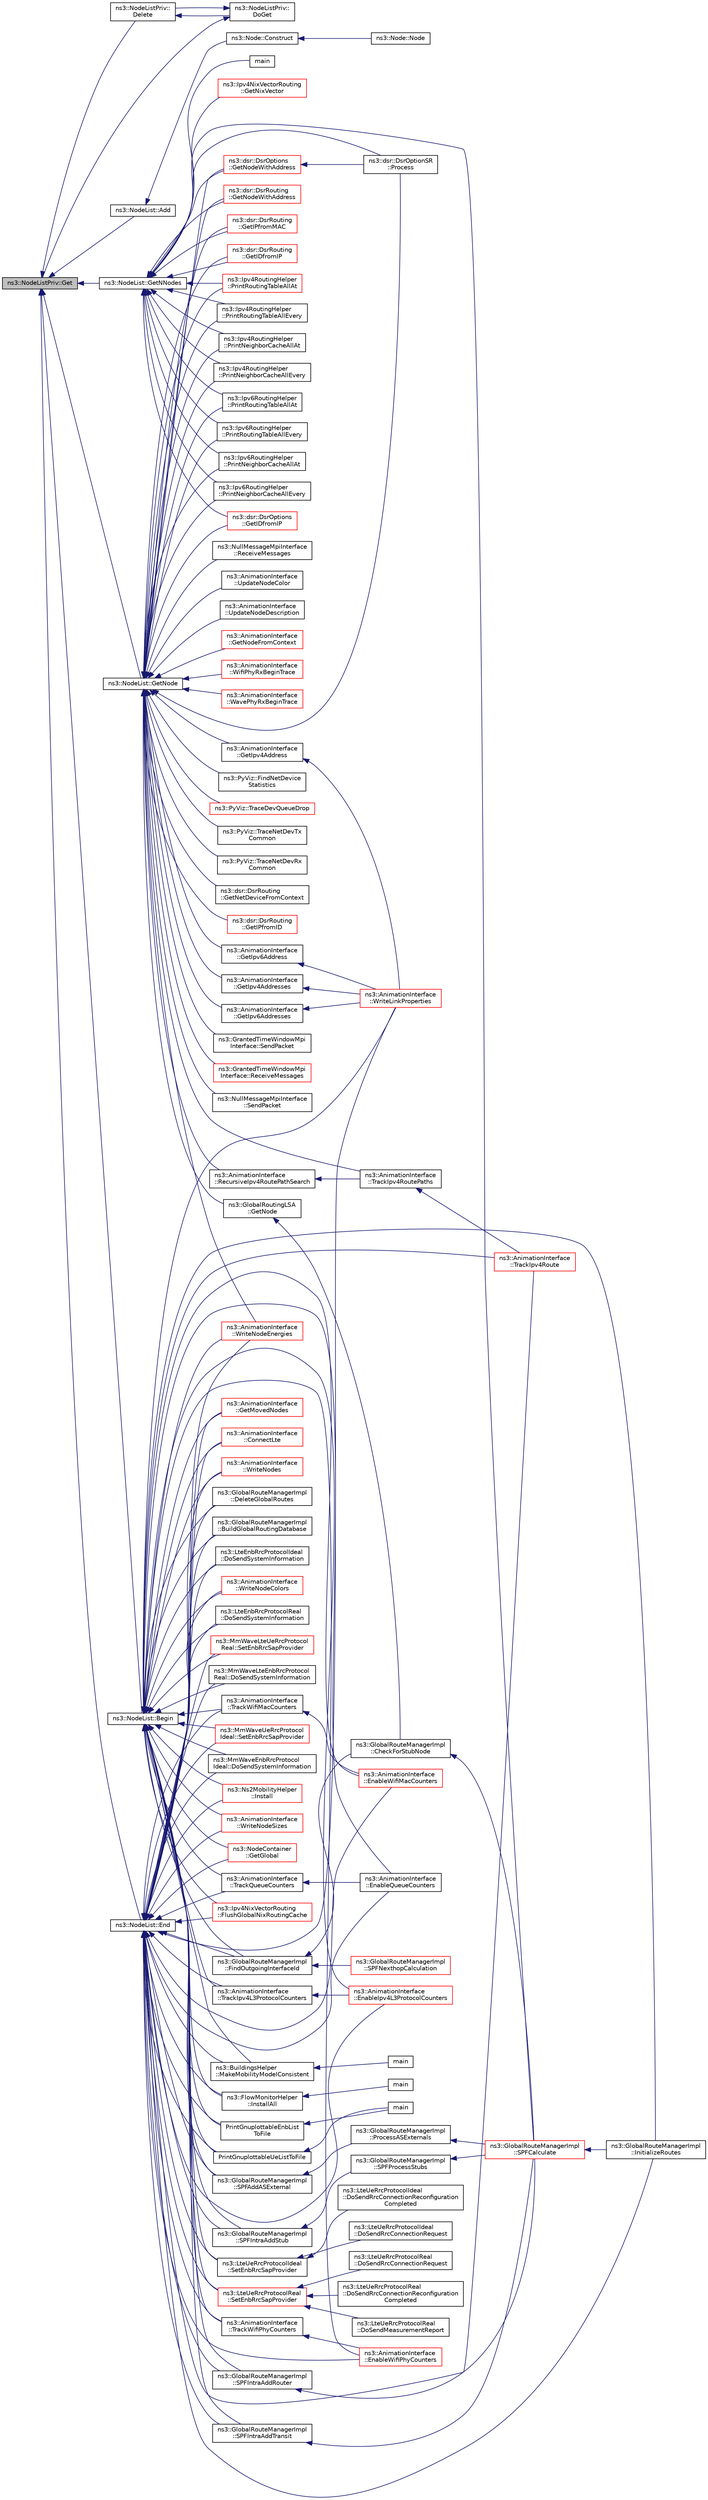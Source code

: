 digraph "ns3::NodeListPriv::Get"
{
  edge [fontname="Helvetica",fontsize="10",labelfontname="Helvetica",labelfontsize="10"];
  node [fontname="Helvetica",fontsize="10",shape=record];
  rankdir="LR";
  Node1 [label="ns3::NodeListPriv::Get",height=0.2,width=0.4,color="black", fillcolor="grey75", style="filled", fontcolor="black"];
  Node1 -> Node2 [dir="back",color="midnightblue",fontsize="10",style="solid"];
  Node2 [label="ns3::NodeListPriv::\lDelete",height=0.2,width=0.4,color="black", fillcolor="white", style="filled",URL="$d4/d49/classns3_1_1NodeListPriv.html#a74f1811844a3891e71d8d9adbe81c33e",tooltip="Delete the nodes list object. "];
  Node2 -> Node3 [dir="back",color="midnightblue",fontsize="10",style="solid"];
  Node3 [label="ns3::NodeListPriv::\lDoGet",height=0.2,width=0.4,color="black", fillcolor="white", style="filled",URL="$d4/d49/classns3_1_1NodeListPriv.html#a6f0222de939567a488905f1c6876c4ca",tooltip="Get the node list object. "];
  Node3 -> Node1 [dir="back",color="midnightblue",fontsize="10",style="solid"];
  Node3 -> Node2 [dir="back",color="midnightblue",fontsize="10",style="solid"];
  Node1 -> Node4 [dir="back",color="midnightblue",fontsize="10",style="solid"];
  Node4 [label="ns3::NodeList::Add",height=0.2,width=0.4,color="black", fillcolor="white", style="filled",URL="$d0/dd8/classns3_1_1NodeList.html#a92f9b44065e4f643bf8071a30ccddff6"];
  Node4 -> Node5 [dir="back",color="midnightblue",fontsize="10",style="solid"];
  Node5 [label="ns3::Node::Construct",height=0.2,width=0.4,color="black", fillcolor="white", style="filled",URL="$dd/ded/classns3_1_1Node.html#a42d5825649aeb147d7e5e49067b4bcb7",tooltip="Finish node&#39;s construction by setting the correct node ID. "];
  Node5 -> Node6 [dir="back",color="midnightblue",fontsize="10",style="solid"];
  Node6 [label="ns3::Node::Node",height=0.2,width=0.4,color="black", fillcolor="white", style="filled",URL="$dd/ded/classns3_1_1Node.html#acafd181365f06486940e936c90e90e21"];
  Node1 -> Node7 [dir="back",color="midnightblue",fontsize="10",style="solid"];
  Node7 [label="ns3::NodeList::Begin",height=0.2,width=0.4,color="black", fillcolor="white", style="filled",URL="$d0/dd8/classns3_1_1NodeList.html#a93d2211831f5cb71d1dbb721e2721d7f"];
  Node7 -> Node8 [dir="back",color="midnightblue",fontsize="10",style="solid"];
  Node8 [label="ns3::BuildingsHelper\l::MakeMobilityModelConsistent",height=0.2,width=0.4,color="black", fillcolor="white", style="filled",URL="$d6/d04/classns3_1_1BuildingsHelper.html#a1ba0e6a41145c830b79105bef420b883"];
  Node8 -> Node9 [dir="back",color="midnightblue",fontsize="10",style="solid"];
  Node9 [label="main",height=0.2,width=0.4,color="black", fillcolor="white", style="filled",URL="$d4/da7/lena-profiling_8cc.html#a0ddf1224851353fc92bfbff6f499fa97"];
  Node7 -> Node10 [dir="back",color="midnightblue",fontsize="10",style="solid"];
  Node10 [label="ns3::FlowMonitorHelper\l::InstallAll",height=0.2,width=0.4,color="black", fillcolor="white", style="filled",URL="$d5/d2d/classns3_1_1FlowMonitorHelper.html#a722b383a10c5a959576f3bfee8d4374f",tooltip="Enable flow monitoring on all nodes. "];
  Node10 -> Node11 [dir="back",color="midnightblue",fontsize="10",style="solid"];
  Node11 [label="main",height=0.2,width=0.4,color="black", fillcolor="white", style="filled",URL="$d3/d7b/adaptive-red-tests_8cc.html#a0ddf1224851353fc92bfbff6f499fa97"];
  Node7 -> Node12 [dir="back",color="midnightblue",fontsize="10",style="solid"];
  Node12 [label="ns3::GlobalRouteManagerImpl\l::DeleteGlobalRoutes",height=0.2,width=0.4,color="black", fillcolor="white", style="filled",URL="$d5/dab/classns3_1_1GlobalRouteManagerImpl.html#a74aa2a4b5dc2015b6424cb307fcc2d1a",tooltip="Delete all static routes on all nodes that have a GlobalRouterInterface. "];
  Node7 -> Node13 [dir="back",color="midnightblue",fontsize="10",style="solid"];
  Node13 [label="ns3::GlobalRouteManagerImpl\l::BuildGlobalRoutingDatabase",height=0.2,width=0.4,color="black", fillcolor="white", style="filled",URL="$d5/dab/classns3_1_1GlobalRouteManagerImpl.html#a4354ed5c5b4b26f9593991e9254a1370",tooltip="Build the routing database by gathering Link State Advertisements from each node exporting a GlobalRo..."];
  Node7 -> Node14 [dir="back",color="midnightblue",fontsize="10",style="solid"];
  Node14 [label="ns3::GlobalRouteManagerImpl\l::InitializeRoutes",height=0.2,width=0.4,color="black", fillcolor="white", style="filled",URL="$d5/dab/classns3_1_1GlobalRouteManagerImpl.html#a25f57b2c41927c1a3f0bbba596accb6b",tooltip="Compute routes using a Dijkstra SPF computation and populate per-node forwarding tables. "];
  Node7 -> Node15 [dir="back",color="midnightblue",fontsize="10",style="solid"];
  Node15 [label="ns3::GlobalRouteManagerImpl\l::SPFAddASExternal",height=0.2,width=0.4,color="black", fillcolor="white", style="filled",URL="$d5/dab/classns3_1_1GlobalRouteManagerImpl.html#a0ccd93a5b90948571d2b762d4219c65d",tooltip="Add an external route to the routing tables. "];
  Node15 -> Node16 [dir="back",color="midnightblue",fontsize="10",style="solid"];
  Node16 [label="ns3::GlobalRouteManagerImpl\l::ProcessASExternals",height=0.2,width=0.4,color="black", fillcolor="white", style="filled",URL="$d5/dab/classns3_1_1GlobalRouteManagerImpl.html#a1b3aa701b33156b04d351f33e3ebdcb4",tooltip="Process Autonomous Systems (AS) External LSA. "];
  Node16 -> Node17 [dir="back",color="midnightblue",fontsize="10",style="solid"];
  Node17 [label="ns3::GlobalRouteManagerImpl\l::SPFCalculate",height=0.2,width=0.4,color="red", fillcolor="white", style="filled",URL="$d5/dab/classns3_1_1GlobalRouteManagerImpl.html#a03cdea3013a73c90ae8d67946b237c45",tooltip="Calculate the shortest path first (SPF) tree. "];
  Node17 -> Node14 [dir="back",color="midnightblue",fontsize="10",style="solid"];
  Node7 -> Node18 [dir="back",color="midnightblue",fontsize="10",style="solid"];
  Node18 [label="ns3::GlobalRouteManagerImpl\l::SPFIntraAddStub",height=0.2,width=0.4,color="black", fillcolor="white", style="filled",URL="$d5/dab/classns3_1_1GlobalRouteManagerImpl.html#ac939f5c304a02470c566b99699db402c",tooltip="Add a stub to the routing tables. "];
  Node18 -> Node19 [dir="back",color="midnightblue",fontsize="10",style="solid"];
  Node19 [label="ns3::GlobalRouteManagerImpl\l::SPFProcessStubs",height=0.2,width=0.4,color="black", fillcolor="white", style="filled",URL="$d5/dab/classns3_1_1GlobalRouteManagerImpl.html#a3d43e1ea8faefbbb7139b2ede6315cbb",tooltip="Process Stub nodes. "];
  Node19 -> Node17 [dir="back",color="midnightblue",fontsize="10",style="solid"];
  Node7 -> Node20 [dir="back",color="midnightblue",fontsize="10",style="solid"];
  Node20 [label="ns3::GlobalRouteManagerImpl\l::FindOutgoingInterfaceId",height=0.2,width=0.4,color="black", fillcolor="white", style="filled",URL="$d5/dab/classns3_1_1GlobalRouteManagerImpl.html#a55b3c7bf042d95de52cf56cc6699dc9a",tooltip="Return the interface number corresponding to a given IP address and mask. "];
  Node20 -> Node21 [dir="back",color="midnightblue",fontsize="10",style="solid"];
  Node21 [label="ns3::GlobalRouteManagerImpl\l::SPFNexthopCalculation",height=0.2,width=0.4,color="red", fillcolor="white", style="filled",URL="$d5/dab/classns3_1_1GlobalRouteManagerImpl.html#ab082a78c423009f77c9cfe9018d40021",tooltip="Calculate nexthop from root through V (parent) to vertex W (destination) with given distance from roo..."];
  Node20 -> Node22 [dir="back",color="midnightblue",fontsize="10",style="solid"];
  Node22 [label="ns3::GlobalRouteManagerImpl\l::CheckForStubNode",height=0.2,width=0.4,color="black", fillcolor="white", style="filled",URL="$d5/dab/classns3_1_1GlobalRouteManagerImpl.html#a84085f1fc0b4d7c9d18bf0145df3e01c",tooltip="Test if a node is a stub, from an OSPF sense. "];
  Node22 -> Node17 [dir="back",color="midnightblue",fontsize="10",style="solid"];
  Node7 -> Node23 [dir="back",color="midnightblue",fontsize="10",style="solid"];
  Node23 [label="ns3::GlobalRouteManagerImpl\l::SPFIntraAddRouter",height=0.2,width=0.4,color="black", fillcolor="white", style="filled",URL="$d5/dab/classns3_1_1GlobalRouteManagerImpl.html#adc0725b441a01d02bc4db842771a36d5",tooltip="Add a host route to the routing tables. "];
  Node23 -> Node17 [dir="back",color="midnightblue",fontsize="10",style="solid"];
  Node7 -> Node24 [dir="back",color="midnightblue",fontsize="10",style="solid"];
  Node24 [label="ns3::GlobalRouteManagerImpl\l::SPFIntraAddTransit",height=0.2,width=0.4,color="black", fillcolor="white", style="filled",URL="$d5/dab/classns3_1_1GlobalRouteManagerImpl.html#aaafd698f94e453e3fe41f08bd62867be",tooltip="Add a transit to the routing tables. "];
  Node24 -> Node17 [dir="back",color="midnightblue",fontsize="10",style="solid"];
  Node7 -> Node25 [dir="back",color="midnightblue",fontsize="10",style="solid"];
  Node25 [label="PrintGnuplottableUeListToFile",height=0.2,width=0.4,color="black", fillcolor="white", style="filled",URL="$d9/d7b/lena-distributed-ffr_8cc.html#ad818a3dd4c090b8ecaba926e5272c409"];
  Node25 -> Node26 [dir="back",color="midnightblue",fontsize="10",style="solid"];
  Node26 [label="main",height=0.2,width=0.4,color="black", fillcolor="white", style="filled",URL="$d9/d7b/lena-distributed-ffr_8cc.html#a0ddf1224851353fc92bfbff6f499fa97"];
  Node7 -> Node27 [dir="back",color="midnightblue",fontsize="10",style="solid"];
  Node27 [label="PrintGnuplottableEnbList\lToFile",height=0.2,width=0.4,color="black", fillcolor="white", style="filled",URL="$d9/d7b/lena-distributed-ffr_8cc.html#a7e3aa5272ba032faa7717e0f3ba2f73d"];
  Node27 -> Node26 [dir="back",color="midnightblue",fontsize="10",style="solid"];
  Node7 -> Node28 [dir="back",color="midnightblue",fontsize="10",style="solid"];
  Node28 [label="ns3::LteUeRrcProtocolIdeal\l::SetEnbRrcSapProvider",height=0.2,width=0.4,color="black", fillcolor="white", style="filled",URL="$de/dc6/classns3_1_1LteUeRrcProtocolIdeal.html#a86373f892a016ce3ea48859450e5bdd9"];
  Node28 -> Node29 [dir="back",color="midnightblue",fontsize="10",style="solid"];
  Node29 [label="ns3::LteUeRrcProtocolIdeal\l::DoSendRrcConnectionRequest",height=0.2,width=0.4,color="black", fillcolor="white", style="filled",URL="$de/dc6/classns3_1_1LteUeRrcProtocolIdeal.html#aba69a27c58dff7088f0b9e84da9c830c"];
  Node28 -> Node30 [dir="back",color="midnightblue",fontsize="10",style="solid"];
  Node30 [label="ns3::LteUeRrcProtocolIdeal\l::DoSendRrcConnectionReconfiguration\lCompleted",height=0.2,width=0.4,color="black", fillcolor="white", style="filled",URL="$de/dc6/classns3_1_1LteUeRrcProtocolIdeal.html#a7a67d7e0ca99d8085900dd73cbc694b6"];
  Node7 -> Node31 [dir="back",color="midnightblue",fontsize="10",style="solid"];
  Node31 [label="ns3::LteEnbRrcProtocolIdeal\l::DoSendSystemInformation",height=0.2,width=0.4,color="black", fillcolor="white", style="filled",URL="$d4/d63/classns3_1_1LteEnbRrcProtocolIdeal.html#ae0152051aabf49a2f42ba5c5a651a2a5"];
  Node7 -> Node32 [dir="back",color="midnightblue",fontsize="10",style="solid"];
  Node32 [label="ns3::LteUeRrcProtocolReal\l::SetEnbRrcSapProvider",height=0.2,width=0.4,color="red", fillcolor="white", style="filled",URL="$df/d48/classns3_1_1LteUeRrcProtocolReal.html#a332253a9f192cd34ed5e8840ce84e474"];
  Node32 -> Node33 [dir="back",color="midnightblue",fontsize="10",style="solid"];
  Node33 [label="ns3::LteUeRrcProtocolReal\l::DoSendRrcConnectionRequest",height=0.2,width=0.4,color="black", fillcolor="white", style="filled",URL="$df/d48/classns3_1_1LteUeRrcProtocolReal.html#af1f7ba46dc2b2a1e13dcde81ec7afea4"];
  Node32 -> Node34 [dir="back",color="midnightblue",fontsize="10",style="solid"];
  Node34 [label="ns3::LteUeRrcProtocolReal\l::DoSendRrcConnectionReconfiguration\lCompleted",height=0.2,width=0.4,color="black", fillcolor="white", style="filled",URL="$df/d48/classns3_1_1LteUeRrcProtocolReal.html#a3f28203afd2430174ef52e0a37708ff1"];
  Node32 -> Node35 [dir="back",color="midnightblue",fontsize="10",style="solid"];
  Node35 [label="ns3::LteUeRrcProtocolReal\l::DoSendMeasurementReport",height=0.2,width=0.4,color="black", fillcolor="white", style="filled",URL="$df/d48/classns3_1_1LteUeRrcProtocolReal.html#ac41ee20df1ad7487e5567e42af85a240"];
  Node7 -> Node36 [dir="back",color="midnightblue",fontsize="10",style="solid"];
  Node36 [label="ns3::LteEnbRrcProtocolReal\l::DoSendSystemInformation",height=0.2,width=0.4,color="black", fillcolor="white", style="filled",URL="$d0/d88/classns3_1_1LteEnbRrcProtocolReal.html#a7e03d04b3442cee4c3debfbb3f8b6e74"];
  Node7 -> Node37 [dir="back",color="midnightblue",fontsize="10",style="solid"];
  Node37 [label="ns3::MmWaveLteUeRrcProtocol\lReal::SetEnbRrcSapProvider",height=0.2,width=0.4,color="red", fillcolor="white", style="filled",URL="$df/d69/classns3_1_1MmWaveLteUeRrcProtocolReal.html#adbb0955b254fae63826a9f90c8dc2113"];
  Node7 -> Node38 [dir="back",color="midnightblue",fontsize="10",style="solid"];
  Node38 [label="ns3::MmWaveLteEnbRrcProtocol\lReal::DoSendSystemInformation",height=0.2,width=0.4,color="black", fillcolor="white", style="filled",URL="$dd/dda/classns3_1_1MmWaveLteEnbRrcProtocolReal.html#a9ab6593e094fbacc948e933c1ae5d20a"];
  Node7 -> Node39 [dir="back",color="midnightblue",fontsize="10",style="solid"];
  Node39 [label="ns3::MmWaveUeRrcProtocol\lIdeal::SetEnbRrcSapProvider",height=0.2,width=0.4,color="red", fillcolor="white", style="filled",URL="$d3/d0f/classns3_1_1MmWaveUeRrcProtocolIdeal.html#adff64b34a950c009747c19c5510700bf"];
  Node7 -> Node40 [dir="back",color="midnightblue",fontsize="10",style="solid"];
  Node40 [label="ns3::MmWaveEnbRrcProtocol\lIdeal::DoSendSystemInformation",height=0.2,width=0.4,color="black", fillcolor="white", style="filled",URL="$d1/d90/classns3_1_1MmWaveEnbRrcProtocolIdeal.html#ace31b251b4e6641dad8e995e2b38e3fe"];
  Node7 -> Node41 [dir="back",color="midnightblue",fontsize="10",style="solid"];
  Node41 [label="ns3::Ns2MobilityHelper\l::Install",height=0.2,width=0.4,color="red", fillcolor="white", style="filled",URL="$d1/d5b/classns3_1_1Ns2MobilityHelper.html#ae54f17492e3efd54ff7501566fc6e9cf"];
  Node7 -> Node42 [dir="back",color="midnightblue",fontsize="10",style="solid"];
  Node42 [label="ns3::AnimationInterface\l::EnableWifiPhyCounters",height=0.2,width=0.4,color="red", fillcolor="white", style="filled",URL="$d6/d1a/classns3_1_1AnimationInterface.html#a9e0e3d4c754d00f9f2030a35a664ee26",tooltip="Enable tracking of Wifi Phy Counters such as TxDrop, RxDrop. "];
  Node7 -> Node43 [dir="back",color="midnightblue",fontsize="10",style="solid"];
  Node43 [label="ns3::AnimationInterface\l::EnableWifiMacCounters",height=0.2,width=0.4,color="red", fillcolor="white", style="filled",URL="$d6/d1a/classns3_1_1AnimationInterface.html#aa3c65722df896f7ebd0543bbe8d8be4b",tooltip="Enable tracking of Wifi Mac Counters such as Tx, TxDrop, Rx, RxDrop. "];
  Node7 -> Node44 [dir="back",color="midnightblue",fontsize="10",style="solid"];
  Node44 [label="ns3::AnimationInterface\l::EnableQueueCounters",height=0.2,width=0.4,color="black", fillcolor="white", style="filled",URL="$d6/d1a/classns3_1_1AnimationInterface.html#ae521d5b7b73a3dbc990d8660a2f978a9",tooltip="Enable tracking of Queue Counters such as Enqueue, Dequeue, Queue Drops. "];
  Node7 -> Node45 [dir="back",color="midnightblue",fontsize="10",style="solid"];
  Node45 [label="ns3::AnimationInterface\l::EnableIpv4L3ProtocolCounters",height=0.2,width=0.4,color="red", fillcolor="white", style="filled",URL="$d6/d1a/classns3_1_1AnimationInterface.html#a4c348971ef3ec69828cf81ecb6dea2c4",tooltip="Enable tracking of Ipv4 L3 Protocol Counters such as Tx, Rx, Drop. "];
  Node7 -> Node46 [dir="back",color="midnightblue",fontsize="10",style="solid"];
  Node46 [label="ns3::AnimationInterface\l::GetMovedNodes",height=0.2,width=0.4,color="red", fillcolor="white", style="filled",URL="$d6/d1a/classns3_1_1AnimationInterface.html#a8300c09c59cb4030840a9b1dc683cdc3"];
  Node7 -> Node47 [dir="back",color="midnightblue",fontsize="10",style="solid"];
  Node47 [label="ns3::AnimationInterface\l::ConnectLte",height=0.2,width=0.4,color="red", fillcolor="white", style="filled",URL="$d6/d1a/classns3_1_1AnimationInterface.html#a921e35bb00b2d0032dde4147bd2a200e",tooltip="Connect LTE function. "];
  Node7 -> Node48 [dir="back",color="midnightblue",fontsize="10",style="solid"];
  Node48 [label="ns3::AnimationInterface\l::WriteLinkProperties",height=0.2,width=0.4,color="red", fillcolor="white", style="filled",URL="$d6/d1a/classns3_1_1AnimationInterface.html#a458296bfceb6bd8b53b4c9bf38b5fdc7",tooltip="Write link properties function. "];
  Node7 -> Node49 [dir="back",color="midnightblue",fontsize="10",style="solid"];
  Node49 [label="ns3::AnimationInterface\l::WriteNodes",height=0.2,width=0.4,color="red", fillcolor="white", style="filled",URL="$d6/d1a/classns3_1_1AnimationInterface.html#abf98081f1a5ff14401187b5e135aa6a9",tooltip="Write nodes function. "];
  Node7 -> Node50 [dir="back",color="midnightblue",fontsize="10",style="solid"];
  Node50 [label="ns3::AnimationInterface\l::WriteNodeColors",height=0.2,width=0.4,color="red", fillcolor="white", style="filled",URL="$d6/d1a/classns3_1_1AnimationInterface.html#ac5c5f326ca346e340a0a3e9ec50d94ee",tooltip="Write node colors function. "];
  Node7 -> Node51 [dir="back",color="midnightblue",fontsize="10",style="solid"];
  Node51 [label="ns3::AnimationInterface\l::WriteNodeSizes",height=0.2,width=0.4,color="red", fillcolor="white", style="filled",URL="$d6/d1a/classns3_1_1AnimationInterface.html#a085198bcb57441ab8d46790e5dccf2e3",tooltip="Write node sizes function. "];
  Node7 -> Node52 [dir="back",color="midnightblue",fontsize="10",style="solid"];
  Node52 [label="ns3::AnimationInterface\l::WriteNodeEnergies",height=0.2,width=0.4,color="red", fillcolor="white", style="filled",URL="$d6/d1a/classns3_1_1AnimationInterface.html#a8a7475d05d49943291911223cc4d4276",tooltip="Write node energies function. "];
  Node7 -> Node53 [dir="back",color="midnightblue",fontsize="10",style="solid"];
  Node53 [label="ns3::AnimationInterface\l::TrackQueueCounters",height=0.2,width=0.4,color="black", fillcolor="white", style="filled",URL="$d6/d1a/classns3_1_1AnimationInterface.html#a0a01b75b4ad3aa055bf877a4c0cf8262",tooltip="Track queue counters function. "];
  Node53 -> Node44 [dir="back",color="midnightblue",fontsize="10",style="solid"];
  Node7 -> Node54 [dir="back",color="midnightblue",fontsize="10",style="solid"];
  Node54 [label="ns3::AnimationInterface\l::TrackWifiMacCounters",height=0.2,width=0.4,color="black", fillcolor="white", style="filled",URL="$d6/d1a/classns3_1_1AnimationInterface.html#ad9f148d5ae0c5e95fdafe3f853f7d585",tooltip="Track wifi MAC counters function. "];
  Node54 -> Node43 [dir="back",color="midnightblue",fontsize="10",style="solid"];
  Node7 -> Node55 [dir="back",color="midnightblue",fontsize="10",style="solid"];
  Node55 [label="ns3::AnimationInterface\l::TrackWifiPhyCounters",height=0.2,width=0.4,color="black", fillcolor="white", style="filled",URL="$d6/d1a/classns3_1_1AnimationInterface.html#a5305dd33917a4c394b1c44ab5ae41bc9",tooltip="Track wifi phy counters function. "];
  Node55 -> Node42 [dir="back",color="midnightblue",fontsize="10",style="solid"];
  Node7 -> Node56 [dir="back",color="midnightblue",fontsize="10",style="solid"];
  Node56 [label="ns3::AnimationInterface\l::TrackIpv4L3ProtocolCounters",height=0.2,width=0.4,color="black", fillcolor="white", style="filled",URL="$d6/d1a/classns3_1_1AnimationInterface.html#aec7103d50811eae3919df131fa2afab2",tooltip="Track IPv4 L3 protocol counters function. "];
  Node56 -> Node45 [dir="back",color="midnightblue",fontsize="10",style="solid"];
  Node7 -> Node57 [dir="back",color="midnightblue",fontsize="10",style="solid"];
  Node57 [label="ns3::AnimationInterface\l::TrackIpv4Route",height=0.2,width=0.4,color="red", fillcolor="white", style="filled",URL="$d6/d1a/classns3_1_1AnimationInterface.html#a9af10e9e963b8bcd3eae43d63025dac0",tooltip="Track IPv4 router function. "];
  Node7 -> Node58 [dir="back",color="midnightblue",fontsize="10",style="solid"];
  Node58 [label="ns3::NodeContainer\l::GetGlobal",height=0.2,width=0.4,color="red", fillcolor="white", style="filled",URL="$df/d97/classns3_1_1NodeContainer.html#a687e8f9ceb74d0ce3b06591c9f44c9ed",tooltip="Create a NodeContainer that contains a list of all nodes created through NodeContainer::Create() and ..."];
  Node7 -> Node59 [dir="back",color="midnightblue",fontsize="10",style="solid"];
  Node59 [label="ns3::Ipv4NixVectorRouting\l::FlushGlobalNixRoutingCache",height=0.2,width=0.4,color="red", fillcolor="white", style="filled",URL="$dd/db8/classns3_1_1Ipv4NixVectorRouting.html#acbd7460ba116c4b5ff830fb1d60a13ea",tooltip="Called when run-time link topology change occurs which iterates through the node list and flushes any..."];
  Node1 -> Node60 [dir="back",color="midnightblue",fontsize="10",style="solid"];
  Node60 [label="ns3::NodeList::End",height=0.2,width=0.4,color="black", fillcolor="white", style="filled",URL="$d0/dd8/classns3_1_1NodeList.html#a027a558c16e6078e25c7ffc67becb559"];
  Node60 -> Node8 [dir="back",color="midnightblue",fontsize="10",style="solid"];
  Node60 -> Node10 [dir="back",color="midnightblue",fontsize="10",style="solid"];
  Node60 -> Node12 [dir="back",color="midnightblue",fontsize="10",style="solid"];
  Node60 -> Node13 [dir="back",color="midnightblue",fontsize="10",style="solid"];
  Node60 -> Node14 [dir="back",color="midnightblue",fontsize="10",style="solid"];
  Node60 -> Node15 [dir="back",color="midnightblue",fontsize="10",style="solid"];
  Node60 -> Node18 [dir="back",color="midnightblue",fontsize="10",style="solid"];
  Node60 -> Node20 [dir="back",color="midnightblue",fontsize="10",style="solid"];
  Node60 -> Node23 [dir="back",color="midnightblue",fontsize="10",style="solid"];
  Node60 -> Node24 [dir="back",color="midnightblue",fontsize="10",style="solid"];
  Node60 -> Node25 [dir="back",color="midnightblue",fontsize="10",style="solid"];
  Node60 -> Node27 [dir="back",color="midnightblue",fontsize="10",style="solid"];
  Node60 -> Node28 [dir="back",color="midnightblue",fontsize="10",style="solid"];
  Node60 -> Node31 [dir="back",color="midnightblue",fontsize="10",style="solid"];
  Node60 -> Node32 [dir="back",color="midnightblue",fontsize="10",style="solid"];
  Node60 -> Node36 [dir="back",color="midnightblue",fontsize="10",style="solid"];
  Node60 -> Node37 [dir="back",color="midnightblue",fontsize="10",style="solid"];
  Node60 -> Node38 [dir="back",color="midnightblue",fontsize="10",style="solid"];
  Node60 -> Node39 [dir="back",color="midnightblue",fontsize="10",style="solid"];
  Node60 -> Node40 [dir="back",color="midnightblue",fontsize="10",style="solid"];
  Node60 -> Node41 [dir="back",color="midnightblue",fontsize="10",style="solid"];
  Node60 -> Node42 [dir="back",color="midnightblue",fontsize="10",style="solid"];
  Node60 -> Node43 [dir="back",color="midnightblue",fontsize="10",style="solid"];
  Node60 -> Node44 [dir="back",color="midnightblue",fontsize="10",style="solid"];
  Node60 -> Node45 [dir="back",color="midnightblue",fontsize="10",style="solid"];
  Node60 -> Node46 [dir="back",color="midnightblue",fontsize="10",style="solid"];
  Node60 -> Node47 [dir="back",color="midnightblue",fontsize="10",style="solid"];
  Node60 -> Node48 [dir="back",color="midnightblue",fontsize="10",style="solid"];
  Node60 -> Node49 [dir="back",color="midnightblue",fontsize="10",style="solid"];
  Node60 -> Node50 [dir="back",color="midnightblue",fontsize="10",style="solid"];
  Node60 -> Node51 [dir="back",color="midnightblue",fontsize="10",style="solid"];
  Node60 -> Node52 [dir="back",color="midnightblue",fontsize="10",style="solid"];
  Node60 -> Node53 [dir="back",color="midnightblue",fontsize="10",style="solid"];
  Node60 -> Node54 [dir="back",color="midnightblue",fontsize="10",style="solid"];
  Node60 -> Node55 [dir="back",color="midnightblue",fontsize="10",style="solid"];
  Node60 -> Node56 [dir="back",color="midnightblue",fontsize="10",style="solid"];
  Node60 -> Node57 [dir="back",color="midnightblue",fontsize="10",style="solid"];
  Node60 -> Node58 [dir="back",color="midnightblue",fontsize="10",style="solid"];
  Node60 -> Node59 [dir="back",color="midnightblue",fontsize="10",style="solid"];
  Node1 -> Node61 [dir="back",color="midnightblue",fontsize="10",style="solid"];
  Node61 [label="ns3::NodeList::GetNode",height=0.2,width=0.4,color="black", fillcolor="white", style="filled",URL="$d0/dd8/classns3_1_1NodeList.html#a80ac09977d48d29db5c704ac8483cf6c"];
  Node61 -> Node62 [dir="back",color="midnightblue",fontsize="10",style="solid"];
  Node62 [label="ns3::dsr::DsrOptions\l::GetIDfromIP",height=0.2,width=0.4,color="red", fillcolor="white", style="filled",URL="$d7/d7e/classns3_1_1dsr_1_1DsrOptions.html#a7e53a9a0421c607e17866e7dd0dd5440",tooltip="Get the node id with Ipv4Address. "];
  Node61 -> Node63 [dir="back",color="midnightblue",fontsize="10",style="solid"];
  Node63 [label="ns3::dsr::DsrOptions\l::GetNodeWithAddress",height=0.2,width=0.4,color="red", fillcolor="white", style="filled",URL="$d7/d7e/classns3_1_1dsr_1_1DsrOptions.html#a1a91f820f3d754a477a54bad547ca659",tooltip="Get the node object with Ipv4Address. "];
  Node63 -> Node64 [dir="back",color="midnightblue",fontsize="10",style="solid"];
  Node64 [label="ns3::dsr::DsrOptionSR\l::Process",height=0.2,width=0.4,color="black", fillcolor="white", style="filled",URL="$d8/d06/classns3_1_1dsr_1_1DsrOptionSR.html#a3136e1503dc9a7cb1f8294d929c4e349",tooltip="Process method. "];
  Node61 -> Node64 [dir="back",color="midnightblue",fontsize="10",style="solid"];
  Node61 -> Node65 [dir="back",color="midnightblue",fontsize="10",style="solid"];
  Node65 [label="ns3::dsr::DsrRouting\l::GetNetDeviceFromContext",height=0.2,width=0.4,color="black", fillcolor="white", style="filled",URL="$df/d32/classns3_1_1dsr_1_1DsrRouting.html#a5160f9f3016a0ee25fd5d52be1e4d51e",tooltip="Get the netdevice from the context. "];
  Node61 -> Node66 [dir="back",color="midnightblue",fontsize="10",style="solid"];
  Node66 [label="ns3::dsr::DsrRouting\l::GetNodeWithAddress",height=0.2,width=0.4,color="red", fillcolor="white", style="filled",URL="$df/d32/classns3_1_1dsr_1_1DsrRouting.html#aa301f5bb9481fe5392297015328e6332",tooltip="Get the node with give ip address. "];
  Node61 -> Node67 [dir="back",color="midnightblue",fontsize="10",style="solid"];
  Node67 [label="ns3::dsr::DsrRouting\l::GetIPfromMAC",height=0.2,width=0.4,color="red", fillcolor="white", style="filled",URL="$df/d32/classns3_1_1dsr_1_1DsrRouting.html#a5914e79eec0e5e33be08f55321e8aaea",tooltip="Get the Ip address from mac address. "];
  Node61 -> Node68 [dir="back",color="midnightblue",fontsize="10",style="solid"];
  Node68 [label="ns3::dsr::DsrRouting\l::GetIDfromIP",height=0.2,width=0.4,color="red", fillcolor="white", style="filled",URL="$df/d32/classns3_1_1dsr_1_1DsrRouting.html#a4593e50d5f36e9b9b013fe0422067c44",tooltip="Get the node id from ip address. "];
  Node61 -> Node69 [dir="back",color="midnightblue",fontsize="10",style="solid"];
  Node69 [label="ns3::dsr::DsrRouting\l::GetIPfromID",height=0.2,width=0.4,color="red", fillcolor="white", style="filled",URL="$df/d32/classns3_1_1dsr_1_1DsrRouting.html#abaf6e655b3bf50d3002c3739409d23a6",tooltip="Get the ip address from id. "];
  Node61 -> Node70 [dir="back",color="midnightblue",fontsize="10",style="solid"];
  Node70 [label="ns3::Ipv4RoutingHelper\l::PrintRoutingTableAllAt",height=0.2,width=0.4,color="red", fillcolor="white", style="filled",URL="$df/d4e/classns3_1_1Ipv4RoutingHelper.html#a10d8ba23eca330de968fdfbca2730ec3",tooltip="prints the routing tables of all nodes at a particular time. "];
  Node61 -> Node71 [dir="back",color="midnightblue",fontsize="10",style="solid"];
  Node71 [label="ns3::Ipv4RoutingHelper\l::PrintRoutingTableAllEvery",height=0.2,width=0.4,color="black", fillcolor="white", style="filled",URL="$df/d4e/classns3_1_1Ipv4RoutingHelper.html#ae82209b94194b58afed38b80e92ed202",tooltip="prints the routing tables of all nodes at regular intervals specified by user. "];
  Node61 -> Node72 [dir="back",color="midnightblue",fontsize="10",style="solid"];
  Node72 [label="ns3::Ipv4RoutingHelper\l::PrintNeighborCacheAllAt",height=0.2,width=0.4,color="black", fillcolor="white", style="filled",URL="$df/d4e/classns3_1_1Ipv4RoutingHelper.html#ab74b74f056874f2058c1a1b2e0573049",tooltip="prints the neighbor cache of all nodes at a particular time. "];
  Node61 -> Node73 [dir="back",color="midnightblue",fontsize="10",style="solid"];
  Node73 [label="ns3::Ipv4RoutingHelper\l::PrintNeighborCacheAllEvery",height=0.2,width=0.4,color="black", fillcolor="white", style="filled",URL="$df/d4e/classns3_1_1Ipv4RoutingHelper.html#ab9a6ef81b586a23f92fc1595c52661de",tooltip="prints the neighbor cache of all nodes at regular intervals specified by user. "];
  Node61 -> Node74 [dir="back",color="midnightblue",fontsize="10",style="solid"];
  Node74 [label="ns3::Ipv6RoutingHelper\l::PrintRoutingTableAllAt",height=0.2,width=0.4,color="black", fillcolor="white", style="filled",URL="$d1/d7a/classns3_1_1Ipv6RoutingHelper.html#a02468528d712df0b6358c6d7bc56b23b",tooltip="prints the routing tables of all nodes at a particular time. "];
  Node61 -> Node75 [dir="back",color="midnightblue",fontsize="10",style="solid"];
  Node75 [label="ns3::Ipv6RoutingHelper\l::PrintRoutingTableAllEvery",height=0.2,width=0.4,color="black", fillcolor="white", style="filled",URL="$d1/d7a/classns3_1_1Ipv6RoutingHelper.html#a716a9e0881c5c0d1f8f3c728556a4473",tooltip="prints the routing tables of all nodes at regular intervals specified by user. "];
  Node61 -> Node76 [dir="back",color="midnightblue",fontsize="10",style="solid"];
  Node76 [label="ns3::Ipv6RoutingHelper\l::PrintNeighborCacheAllAt",height=0.2,width=0.4,color="black", fillcolor="white", style="filled",URL="$d1/d7a/classns3_1_1Ipv6RoutingHelper.html#a3fb619b1828a73f8c4a77ba1a64c6417",tooltip="prints the neighbor cache of all nodes at a particular time. "];
  Node61 -> Node77 [dir="back",color="midnightblue",fontsize="10",style="solid"];
  Node77 [label="ns3::Ipv6RoutingHelper\l::PrintNeighborCacheAllEvery",height=0.2,width=0.4,color="black", fillcolor="white", style="filled",URL="$d1/d7a/classns3_1_1Ipv6RoutingHelper.html#a623d584ad005d7b9f5c6d43b34007243",tooltip="prints the neighbor cache of all nodes at regular intervals specified by user. "];
  Node61 -> Node78 [dir="back",color="midnightblue",fontsize="10",style="solid"];
  Node78 [label="ns3::GlobalRoutingLSA\l::GetNode",height=0.2,width=0.4,color="black", fillcolor="white", style="filled",URL="$dc/dd1/classns3_1_1GlobalRoutingLSA.html#abcca1c85e5cd06ee417fd1ab264b93ba",tooltip="Get the Node pointer of the node that originated this LSA. "];
  Node78 -> Node22 [dir="back",color="midnightblue",fontsize="10",style="solid"];
  Node61 -> Node79 [dir="back",color="midnightblue",fontsize="10",style="solid"];
  Node79 [label="ns3::GrantedTimeWindowMpi\lInterface::SendPacket",height=0.2,width=0.4,color="black", fillcolor="white", style="filled",URL="$da/db3/classns3_1_1GrantedTimeWindowMpiInterface.html#ac3b6bb4ae10c6e49001d664871b201c6"];
  Node61 -> Node80 [dir="back",color="midnightblue",fontsize="10",style="solid"];
  Node80 [label="ns3::GrantedTimeWindowMpi\lInterface::ReceiveMessages",height=0.2,width=0.4,color="red", fillcolor="white", style="filled",URL="$da/db3/classns3_1_1GrantedTimeWindowMpiInterface.html#a25a6699dcab1ab2e348e0b5a2c90aa42"];
  Node61 -> Node81 [dir="back",color="midnightblue",fontsize="10",style="solid"];
  Node81 [label="ns3::NullMessageMpiInterface\l::SendPacket",height=0.2,width=0.4,color="black", fillcolor="white", style="filled",URL="$d0/d9f/classns3_1_1NullMessageMpiInterface.html#a5bef503661f681b69f0c69abda3ed25a"];
  Node61 -> Node82 [dir="back",color="midnightblue",fontsize="10",style="solid"];
  Node82 [label="ns3::NullMessageMpiInterface\l::ReceiveMessages",height=0.2,width=0.4,color="black", fillcolor="white", style="filled",URL="$d0/d9f/classns3_1_1NullMessageMpiInterface.html#a9ca96f3f6dc2df5f955505c441499430"];
  Node61 -> Node83 [dir="back",color="midnightblue",fontsize="10",style="solid"];
  Node83 [label="ns3::AnimationInterface\l::UpdateNodeColor",height=0.2,width=0.4,color="black", fillcolor="white", style="filled",URL="$d6/d1a/classns3_1_1AnimationInterface.html#a75ea0f6144a851e84dc698456ffbc945",tooltip="Helper function to update the node color. "];
  Node61 -> Node84 [dir="back",color="midnightblue",fontsize="10",style="solid"];
  Node84 [label="ns3::AnimationInterface\l::UpdateNodeDescription",height=0.2,width=0.4,color="black", fillcolor="white", style="filled",URL="$d6/d1a/classns3_1_1AnimationInterface.html#a093c37cd9802c236d441bcefba436a71",tooltip="Helper function to update the description for a given node. "];
  Node61 -> Node85 [dir="back",color="midnightblue",fontsize="10",style="solid"];
  Node85 [label="ns3::AnimationInterface\l::GetNodeFromContext",height=0.2,width=0.4,color="red", fillcolor="white", style="filled",URL="$d6/d1a/classns3_1_1AnimationInterface.html#a973c171db7344f875cb8e8ac6667688b"];
  Node61 -> Node86 [dir="back",color="midnightblue",fontsize="10",style="solid"];
  Node86 [label="ns3::AnimationInterface\l::WifiPhyRxBeginTrace",height=0.2,width=0.4,color="red", fillcolor="white", style="filled",URL="$d6/d1a/classns3_1_1AnimationInterface.html#ac0ad433cc67cc70e279b5ed8c006d762"];
  Node61 -> Node87 [dir="back",color="midnightblue",fontsize="10",style="solid"];
  Node87 [label="ns3::AnimationInterface\l::WavePhyRxBeginTrace",height=0.2,width=0.4,color="red", fillcolor="white", style="filled",URL="$d6/d1a/classns3_1_1AnimationInterface.html#af08889e9f06ddd922b5a179c374d0f21"];
  Node61 -> Node88 [dir="back",color="midnightblue",fontsize="10",style="solid"];
  Node88 [label="ns3::AnimationInterface\l::GetIpv4Address",height=0.2,width=0.4,color="black", fillcolor="white", style="filled",URL="$d6/d1a/classns3_1_1AnimationInterface.html#af000d578afa61b609866889aa38c4663"];
  Node88 -> Node48 [dir="back",color="midnightblue",fontsize="10",style="solid"];
  Node61 -> Node89 [dir="back",color="midnightblue",fontsize="10",style="solid"];
  Node89 [label="ns3::AnimationInterface\l::GetIpv6Address",height=0.2,width=0.4,color="black", fillcolor="white", style="filled",URL="$d6/d1a/classns3_1_1AnimationInterface.html#a89512d6e59613518d1b880e81ab6db1b"];
  Node89 -> Node48 [dir="back",color="midnightblue",fontsize="10",style="solid"];
  Node61 -> Node90 [dir="back",color="midnightblue",fontsize="10",style="solid"];
  Node90 [label="ns3::AnimationInterface\l::GetIpv4Addresses",height=0.2,width=0.4,color="black", fillcolor="white", style="filled",URL="$d6/d1a/classns3_1_1AnimationInterface.html#a73dca227bb2e3986b1ccfd83cdea2a4c"];
  Node90 -> Node48 [dir="back",color="midnightblue",fontsize="10",style="solid"];
  Node61 -> Node91 [dir="back",color="midnightblue",fontsize="10",style="solid"];
  Node91 [label="ns3::AnimationInterface\l::GetIpv6Addresses",height=0.2,width=0.4,color="black", fillcolor="white", style="filled",URL="$d6/d1a/classns3_1_1AnimationInterface.html#a6cb3ba286e8b93b93b1ef1e79ce4ee0e"];
  Node91 -> Node48 [dir="back",color="midnightblue",fontsize="10",style="solid"];
  Node61 -> Node52 [dir="back",color="midnightblue",fontsize="10",style="solid"];
  Node61 -> Node92 [dir="back",color="midnightblue",fontsize="10",style="solid"];
  Node92 [label="ns3::AnimationInterface\l::TrackIpv4RoutePaths",height=0.2,width=0.4,color="black", fillcolor="white", style="filled",URL="$d6/d1a/classns3_1_1AnimationInterface.html#a567537be97db5e22db679bf5d4a2c242",tooltip="Track IPv4 route paths function. "];
  Node92 -> Node57 [dir="back",color="midnightblue",fontsize="10",style="solid"];
  Node61 -> Node93 [dir="back",color="midnightblue",fontsize="10",style="solid"];
  Node93 [label="ns3::AnimationInterface\l::RecursiveIpv4RoutePathSearch",height=0.2,width=0.4,color="black", fillcolor="white", style="filled",URL="$d6/d1a/classns3_1_1AnimationInterface.html#acbffe52eaabf803a624ba0452b226017"];
  Node93 -> Node92 [dir="back",color="midnightblue",fontsize="10",style="solid"];
  Node61 -> Node94 [dir="back",color="midnightblue",fontsize="10",style="solid"];
  Node94 [label="ns3::PyViz::FindNetDevice\lStatistics",height=0.2,width=0.4,color="black", fillcolor="white", style="filled",URL="$db/d7c/classns3_1_1PyViz.html#ac86a6ebd5f988fa103787f3fe9d09113"];
  Node61 -> Node95 [dir="back",color="midnightblue",fontsize="10",style="solid"];
  Node95 [label="ns3::PyViz::TraceDevQueueDrop",height=0.2,width=0.4,color="red", fillcolor="white", style="filled",URL="$db/d7c/classns3_1_1PyViz.html#aca887271be7381092692957e7b15f3d8"];
  Node61 -> Node96 [dir="back",color="midnightblue",fontsize="10",style="solid"];
  Node96 [label="ns3::PyViz::TraceNetDevTx\lCommon",height=0.2,width=0.4,color="black", fillcolor="white", style="filled",URL="$db/d7c/classns3_1_1PyViz.html#a636f858be77ba74d25f68338776990d7"];
  Node61 -> Node97 [dir="back",color="midnightblue",fontsize="10",style="solid"];
  Node97 [label="ns3::PyViz::TraceNetDevRx\lCommon",height=0.2,width=0.4,color="black", fillcolor="white", style="filled",URL="$db/d7c/classns3_1_1PyViz.html#a9b8b6e5900fd7b1bdca524f3f9acc018"];
  Node1 -> Node98 [dir="back",color="midnightblue",fontsize="10",style="solid"];
  Node98 [label="ns3::NodeList::GetNNodes",height=0.2,width=0.4,color="black", fillcolor="white", style="filled",URL="$d0/dd8/classns3_1_1NodeList.html#a1d110b1670005895dd5812baab13682a"];
  Node98 -> Node62 [dir="back",color="midnightblue",fontsize="10",style="solid"];
  Node98 -> Node63 [dir="back",color="midnightblue",fontsize="10",style="solid"];
  Node98 -> Node64 [dir="back",color="midnightblue",fontsize="10",style="solid"];
  Node98 -> Node66 [dir="back",color="midnightblue",fontsize="10",style="solid"];
  Node98 -> Node67 [dir="back",color="midnightblue",fontsize="10",style="solid"];
  Node98 -> Node68 [dir="back",color="midnightblue",fontsize="10",style="solid"];
  Node98 -> Node70 [dir="back",color="midnightblue",fontsize="10",style="solid"];
  Node98 -> Node71 [dir="back",color="midnightblue",fontsize="10",style="solid"];
  Node98 -> Node72 [dir="back",color="midnightblue",fontsize="10",style="solid"];
  Node98 -> Node73 [dir="back",color="midnightblue",fontsize="10",style="solid"];
  Node98 -> Node74 [dir="back",color="midnightblue",fontsize="10",style="solid"];
  Node98 -> Node75 [dir="back",color="midnightblue",fontsize="10",style="solid"];
  Node98 -> Node76 [dir="back",color="midnightblue",fontsize="10",style="solid"];
  Node98 -> Node77 [dir="back",color="midnightblue",fontsize="10",style="solid"];
  Node98 -> Node17 [dir="back",color="midnightblue",fontsize="10",style="solid"];
  Node98 -> Node99 [dir="back",color="midnightblue",fontsize="10",style="solid"];
  Node99 [label="main",height=0.2,width=0.4,color="black", fillcolor="white", style="filled",URL="$d6/d80/nms-p2p-nix-distributed_8cc.html#a0ddf1224851353fc92bfbff6f499fa97"];
  Node98 -> Node100 [dir="back",color="midnightblue",fontsize="10",style="solid"];
  Node100 [label="ns3::Ipv4NixVectorRouting\l::GetNixVector",height=0.2,width=0.4,color="red", fillcolor="white", style="filled",URL="$dd/db8/classns3_1_1Ipv4NixVectorRouting.html#ad1f618c1b1264f0d01644b9a68a0bd20"];
}

